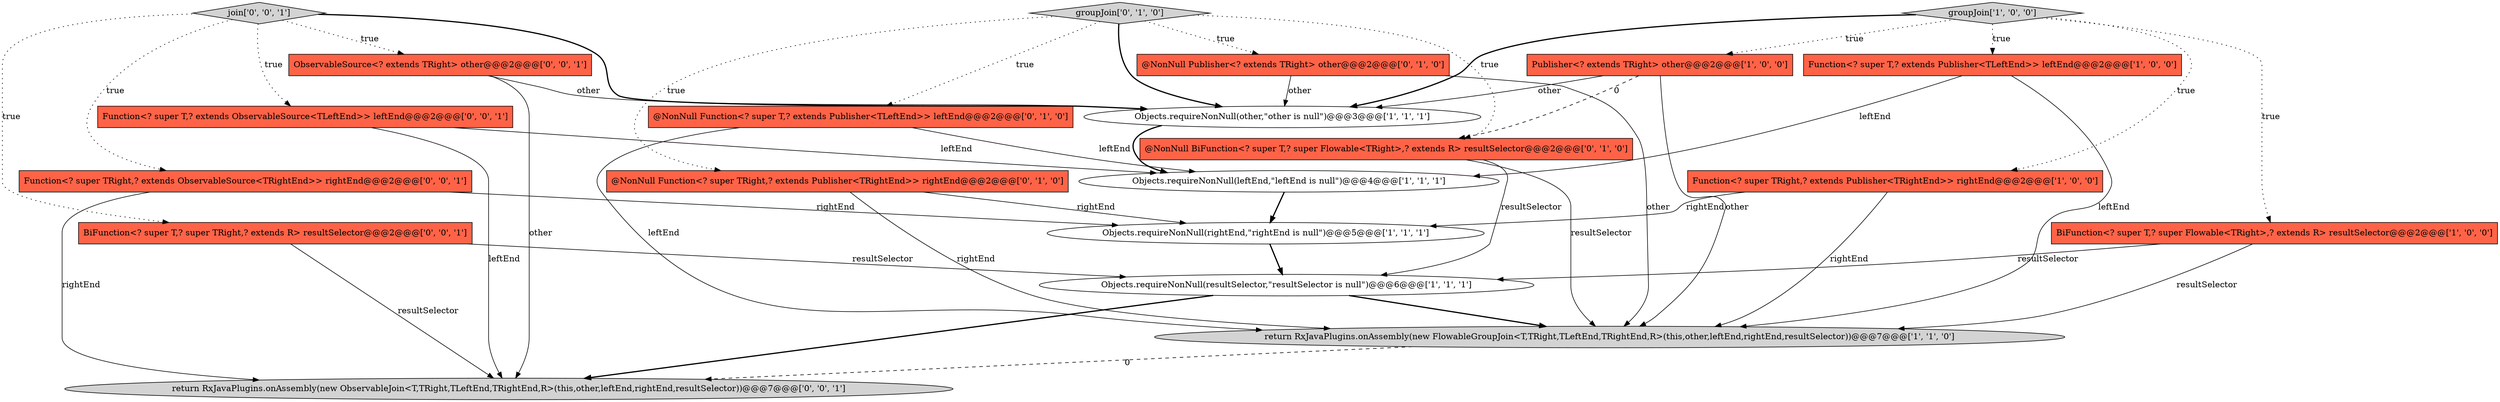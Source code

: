 digraph {
2 [style = filled, label = "Function<? super T,? extends Publisher<TLeftEnd>> leftEnd@@@2@@@['1', '0', '0']", fillcolor = tomato, shape = box image = "AAA0AAABBB1BBB"];
8 [style = filled, label = "Objects.requireNonNull(rightEnd,\"rightEnd is null\")@@@5@@@['1', '1', '1']", fillcolor = white, shape = ellipse image = "AAA0AAABBB1BBB"];
10 [style = filled, label = "@NonNull Function<? super T,? extends Publisher<TLeftEnd>> leftEnd@@@2@@@['0', '1', '0']", fillcolor = tomato, shape = box image = "AAA0AAABBB2BBB"];
7 [style = filled, label = "Publisher<? extends TRight> other@@@2@@@['1', '0', '0']", fillcolor = tomato, shape = box image = "AAA1AAABBB1BBB"];
0 [style = filled, label = "Objects.requireNonNull(leftEnd,\"leftEnd is null\")@@@4@@@['1', '1', '1']", fillcolor = white, shape = ellipse image = "AAA0AAABBB1BBB"];
15 [style = filled, label = "return RxJavaPlugins.onAssembly(new ObservableJoin<T,TRight,TLeftEnd,TRightEnd,R>(this,other,leftEnd,rightEnd,resultSelector))@@@7@@@['0', '0', '1']", fillcolor = lightgray, shape = ellipse image = "AAA0AAABBB3BBB"];
6 [style = filled, label = "Function<? super TRight,? extends Publisher<TRightEnd>> rightEnd@@@2@@@['1', '0', '0']", fillcolor = tomato, shape = box image = "AAA0AAABBB1BBB"];
19 [style = filled, label = "join['0', '0', '1']", fillcolor = lightgray, shape = diamond image = "AAA0AAABBB3BBB"];
13 [style = filled, label = "@NonNull Function<? super TRight,? extends Publisher<TRightEnd>> rightEnd@@@2@@@['0', '1', '0']", fillcolor = tomato, shape = box image = "AAA0AAABBB2BBB"];
5 [style = filled, label = "groupJoin['1', '0', '0']", fillcolor = lightgray, shape = diamond image = "AAA0AAABBB1BBB"];
20 [style = filled, label = "BiFunction<? super T,? super TRight,? extends R> resultSelector@@@2@@@['0', '0', '1']", fillcolor = tomato, shape = box image = "AAA0AAABBB3BBB"];
9 [style = filled, label = "Objects.requireNonNull(resultSelector,\"resultSelector is null\")@@@6@@@['1', '1', '1']", fillcolor = white, shape = ellipse image = "AAA0AAABBB1BBB"];
16 [style = filled, label = "ObservableSource<? extends TRight> other@@@2@@@['0', '0', '1']", fillcolor = tomato, shape = box image = "AAA0AAABBB3BBB"];
3 [style = filled, label = "Objects.requireNonNull(other,\"other is null\")@@@3@@@['1', '1', '1']", fillcolor = white, shape = ellipse image = "AAA0AAABBB1BBB"];
18 [style = filled, label = "Function<? super TRight,? extends ObservableSource<TRightEnd>> rightEnd@@@2@@@['0', '0', '1']", fillcolor = tomato, shape = box image = "AAA0AAABBB3BBB"];
12 [style = filled, label = "groupJoin['0', '1', '0']", fillcolor = lightgray, shape = diamond image = "AAA0AAABBB2BBB"];
4 [style = filled, label = "return RxJavaPlugins.onAssembly(new FlowableGroupJoin<T,TRight,TLeftEnd,TRightEnd,R>(this,other,leftEnd,rightEnd,resultSelector))@@@7@@@['1', '1', '0']", fillcolor = lightgray, shape = ellipse image = "AAA0AAABBB1BBB"];
11 [style = filled, label = "@NonNull Publisher<? extends TRight> other@@@2@@@['0', '1', '0']", fillcolor = tomato, shape = box image = "AAA0AAABBB2BBB"];
1 [style = filled, label = "BiFunction<? super T,? super Flowable<TRight>,? extends R> resultSelector@@@2@@@['1', '0', '0']", fillcolor = tomato, shape = box image = "AAA0AAABBB1BBB"];
17 [style = filled, label = "Function<? super T,? extends ObservableSource<TLeftEnd>> leftEnd@@@2@@@['0', '0', '1']", fillcolor = tomato, shape = box image = "AAA0AAABBB3BBB"];
14 [style = filled, label = "@NonNull BiFunction<? super T,? super Flowable<TRight>,? extends R> resultSelector@@@2@@@['0', '1', '0']", fillcolor = tomato, shape = box image = "AAA1AAABBB2BBB"];
5->3 [style = bold, label=""];
20->15 [style = solid, label="resultSelector"];
18->15 [style = solid, label="rightEnd"];
2->0 [style = solid, label="leftEnd"];
1->9 [style = solid, label="resultSelector"];
19->17 [style = dotted, label="true"];
13->8 [style = solid, label="rightEnd"];
19->20 [style = dotted, label="true"];
7->14 [style = dashed, label="0"];
9->4 [style = bold, label=""];
5->1 [style = dotted, label="true"];
19->18 [style = dotted, label="true"];
11->4 [style = solid, label="other"];
5->6 [style = dotted, label="true"];
1->4 [style = solid, label="resultSelector"];
13->4 [style = solid, label="rightEnd"];
14->9 [style = solid, label="resultSelector"];
11->3 [style = solid, label="other"];
16->15 [style = solid, label="other"];
3->0 [style = bold, label=""];
12->11 [style = dotted, label="true"];
16->3 [style = solid, label="other"];
12->14 [style = dotted, label="true"];
2->4 [style = solid, label="leftEnd"];
18->8 [style = solid, label="rightEnd"];
12->13 [style = dotted, label="true"];
14->4 [style = solid, label="resultSelector"];
6->4 [style = solid, label="rightEnd"];
12->10 [style = dotted, label="true"];
6->8 [style = solid, label="rightEnd"];
20->9 [style = solid, label="resultSelector"];
5->7 [style = dotted, label="true"];
9->15 [style = bold, label=""];
4->15 [style = dashed, label="0"];
7->3 [style = solid, label="other"];
0->8 [style = bold, label=""];
8->9 [style = bold, label=""];
19->16 [style = dotted, label="true"];
17->15 [style = solid, label="leftEnd"];
12->3 [style = bold, label=""];
7->4 [style = solid, label="other"];
17->0 [style = solid, label="leftEnd"];
10->0 [style = solid, label="leftEnd"];
19->3 [style = bold, label=""];
5->2 [style = dotted, label="true"];
10->4 [style = solid, label="leftEnd"];
}
